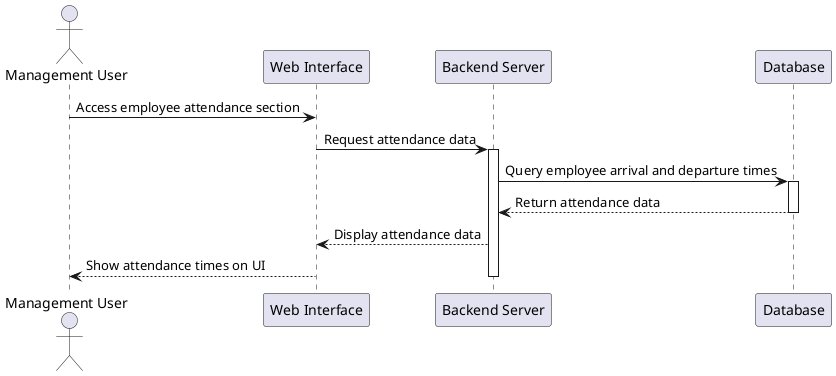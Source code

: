 @startuml
actor "Management User" as user
participant "Web Interface" as web
participant "Backend Server" as server
participant "Database" as db

user -> web : Access employee attendance section
web -> server : Request attendance data
activate server

server -> db : Query employee arrival and departure times
activate db
db --> server : Return attendance data
deactivate db

server --> web : Display attendance data
web --> user : Show attendance times on UI
deactivate server

@enduml